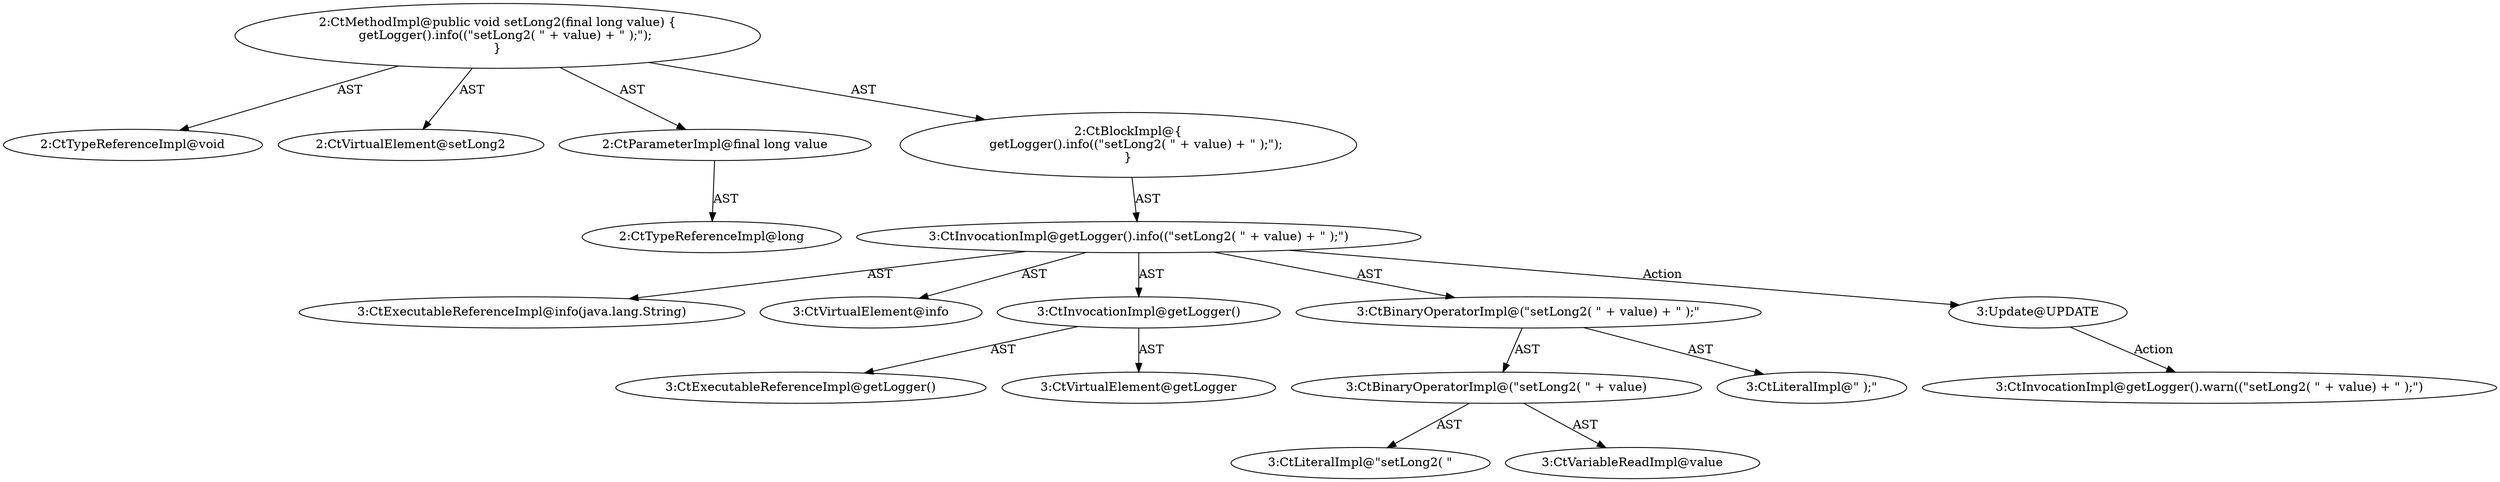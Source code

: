 digraph "setLong2#?,long" {
0 [label="2:CtTypeReferenceImpl@void" shape=ellipse]
1 [label="2:CtVirtualElement@setLong2" shape=ellipse]
2 [label="2:CtParameterImpl@final long value" shape=ellipse]
3 [label="2:CtTypeReferenceImpl@long" shape=ellipse]
4 [label="3:CtExecutableReferenceImpl@info(java.lang.String)" shape=ellipse]
5 [label="3:CtVirtualElement@info" shape=ellipse]
6 [label="3:CtExecutableReferenceImpl@getLogger()" shape=ellipse]
7 [label="3:CtVirtualElement@getLogger" shape=ellipse]
8 [label="3:CtInvocationImpl@getLogger()" shape=ellipse]
9 [label="3:CtLiteralImpl@\"setLong2( \"" shape=ellipse]
10 [label="3:CtVariableReadImpl@value" shape=ellipse]
11 [label="3:CtBinaryOperatorImpl@(\"setLong2( \" + value)" shape=ellipse]
12 [label="3:CtLiteralImpl@\" );\"" shape=ellipse]
13 [label="3:CtBinaryOperatorImpl@(\"setLong2( \" + value) + \" );\"" shape=ellipse]
14 [label="3:CtInvocationImpl@getLogger().info((\"setLong2( \" + value) + \" );\")" shape=ellipse]
15 [label="2:CtBlockImpl@\{
    getLogger().info((\"setLong2( \" + value) + \" );\");
\}" shape=ellipse]
16 [label="2:CtMethodImpl@public void setLong2(final long value) \{
    getLogger().info((\"setLong2( \" + value) + \" );\");
\}" shape=ellipse]
17 [label="3:Update@UPDATE" shape=ellipse]
18 [label="3:CtInvocationImpl@getLogger().warn((\"setLong2( \" + value) + \" );\")" shape=ellipse]
2 -> 3 [label="AST"];
8 -> 7 [label="AST"];
8 -> 6 [label="AST"];
11 -> 9 [label="AST"];
11 -> 10 [label="AST"];
13 -> 11 [label="AST"];
13 -> 12 [label="AST"];
14 -> 5 [label="AST"];
14 -> 8 [label="AST"];
14 -> 4 [label="AST"];
14 -> 13 [label="AST"];
14 -> 17 [label="Action"];
15 -> 14 [label="AST"];
16 -> 1 [label="AST"];
16 -> 0 [label="AST"];
16 -> 2 [label="AST"];
16 -> 15 [label="AST"];
17 -> 18 [label="Action"];
}